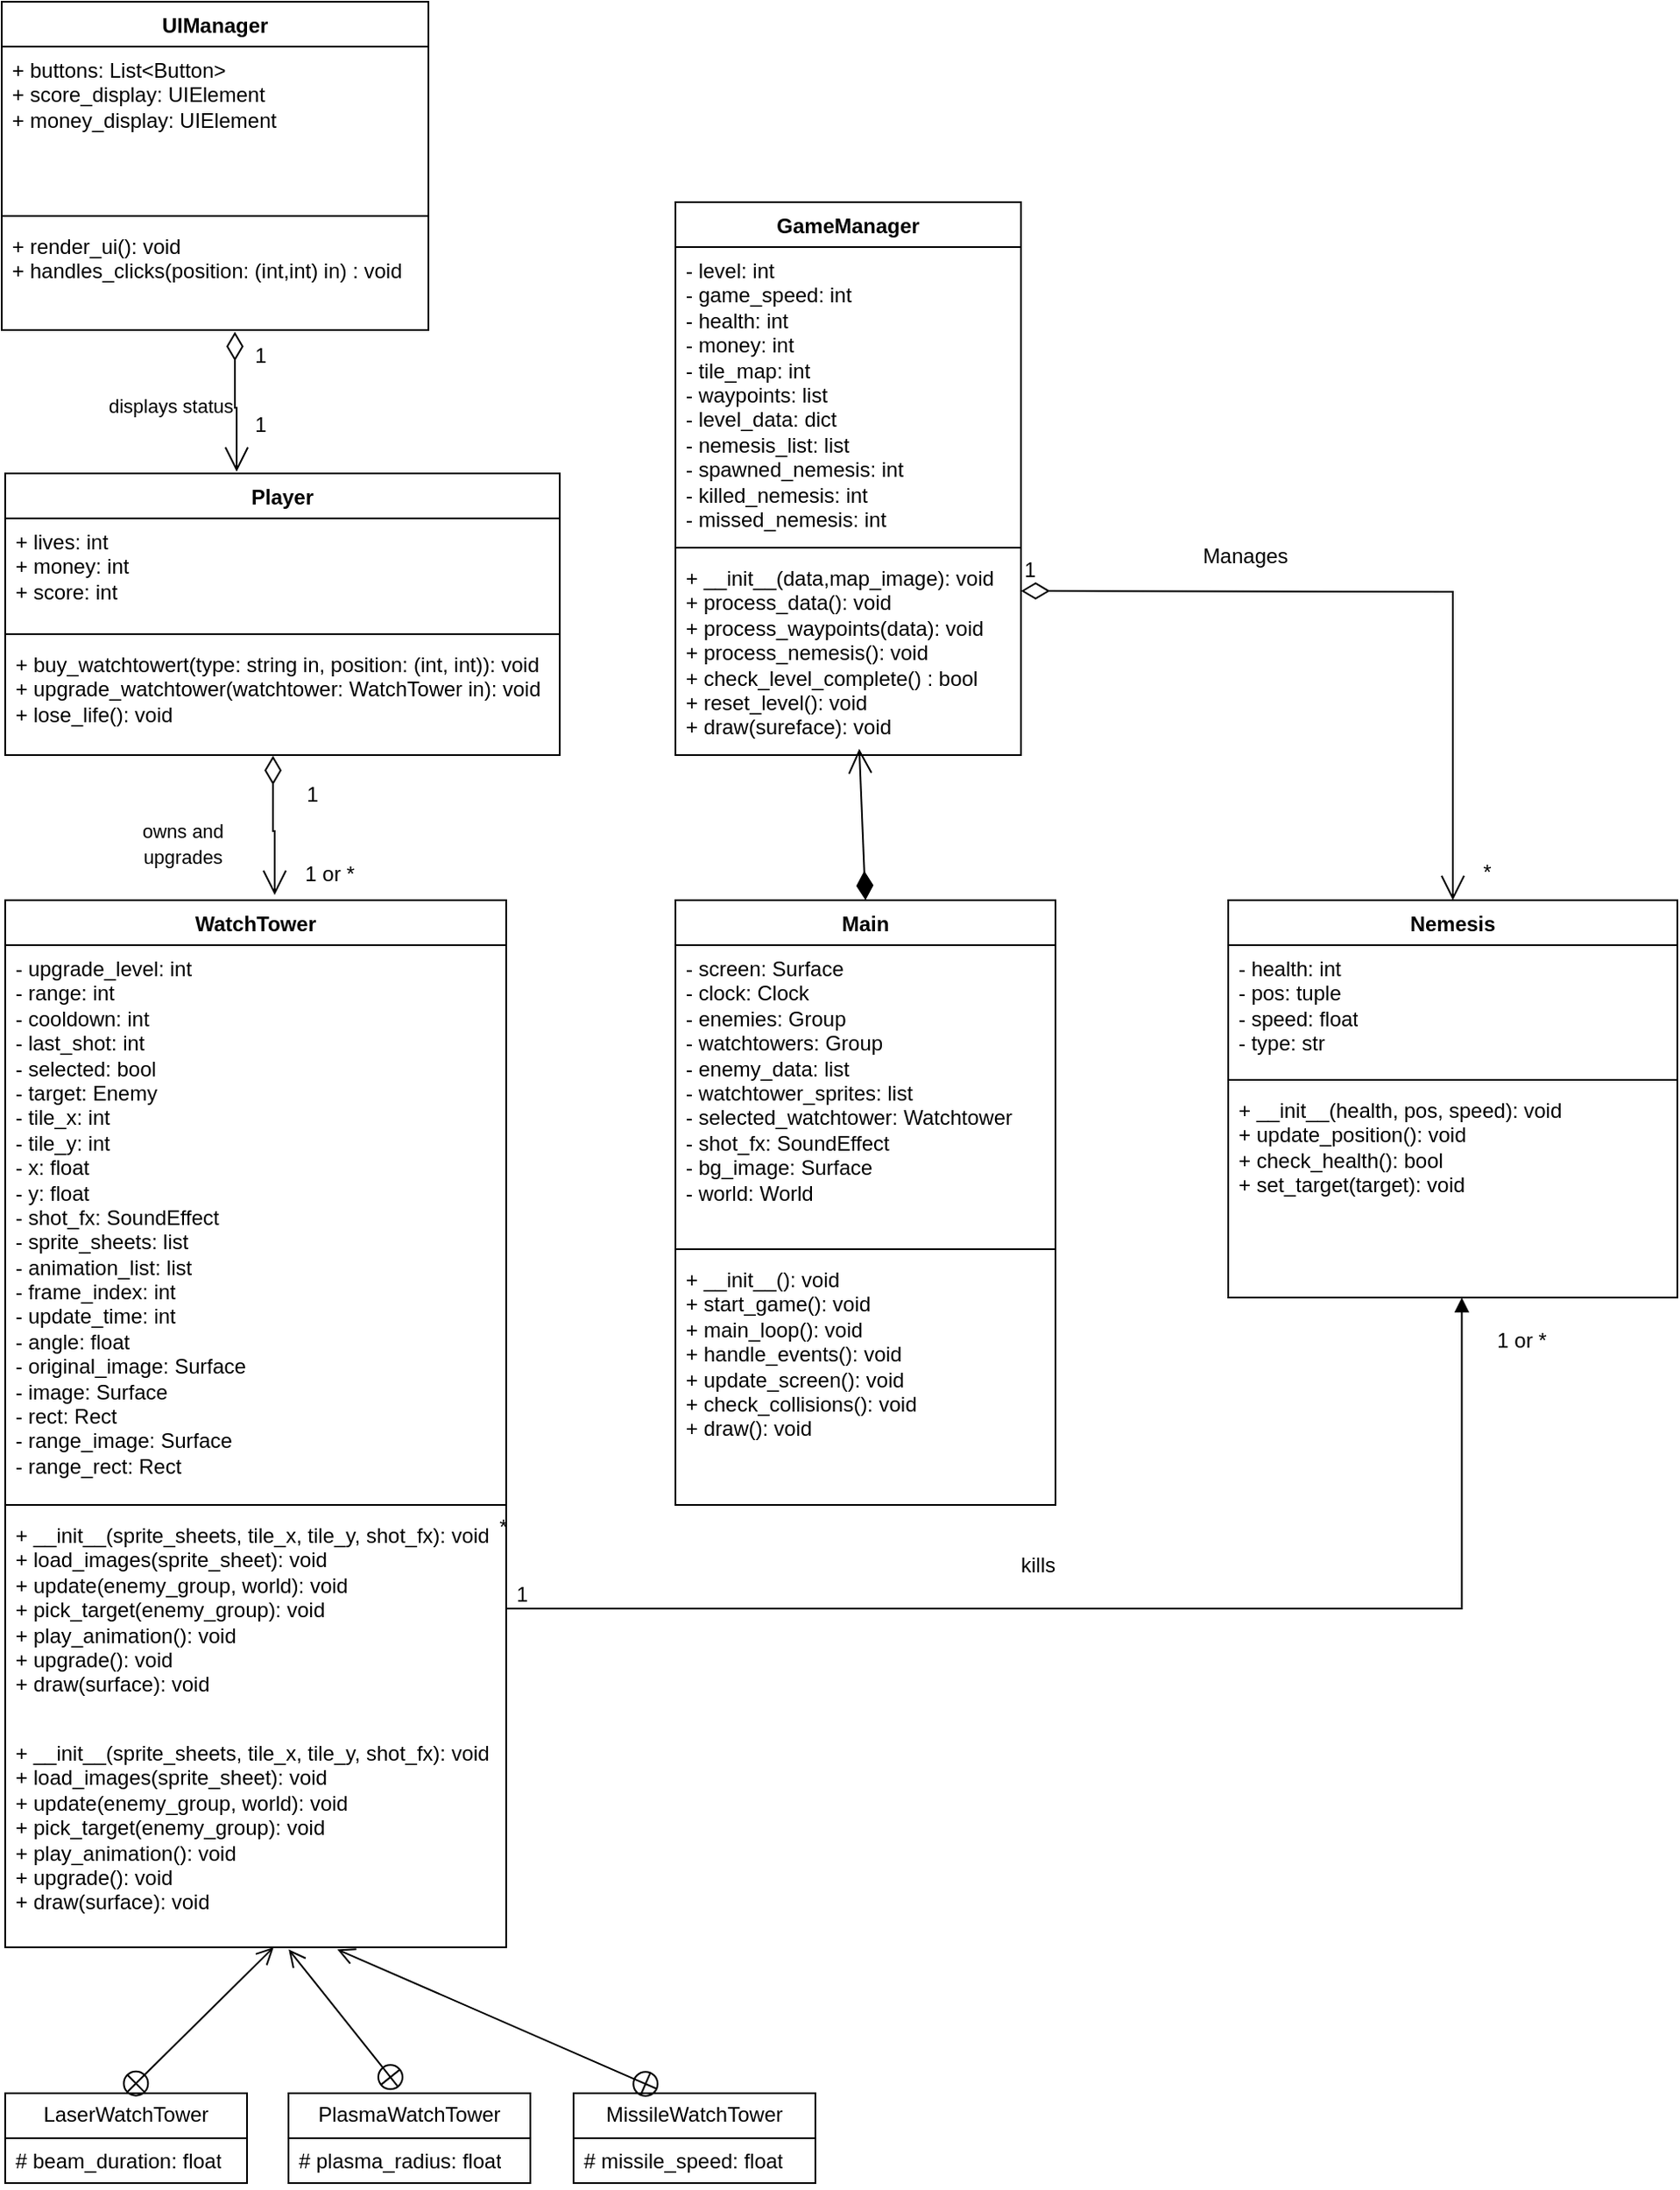 <mxfile version="26.0.16">
  <diagram id="C5RBs43oDa-KdzZeNtuy" name="Page-1">
    <mxGraphModel dx="1290" dy="621" grid="1" gridSize="10" guides="1" tooltips="1" connect="1" arrows="1" fold="1" page="1" pageScale="1" pageWidth="1169" pageHeight="827" math="0" shadow="0">
      <root>
        <mxCell id="WIyWlLk6GJQsqaUBKTNV-0" />
        <mxCell id="WIyWlLk6GJQsqaUBKTNV-1" parent="WIyWlLk6GJQsqaUBKTNV-0" />
        <mxCell id="PLTvNuJexc5WCyE3r0lj-0" value="Nemesis" style="swimlane;fontStyle=1;align=center;verticalAlign=top;childLayout=stackLayout;horizontal=1;startSize=26;horizontalStack=0;resizeParent=1;resizeParentMax=0;resizeLast=0;collapsible=1;marginBottom=0;whiteSpace=wrap;html=1;" parent="WIyWlLk6GJQsqaUBKTNV-1" vertex="1">
          <mxGeometry x="750" y="690" width="260" height="230" as="geometry" />
        </mxCell>
        <mxCell id="PLTvNuJexc5WCyE3r0lj-1" value="&lt;div&gt;- health: int&lt;/div&gt;&lt;div&gt;- pos: tuple&lt;/div&gt;&lt;div&gt;- speed: float&lt;/div&gt;&lt;div&gt;- type: str&lt;/div&gt;" style="text;strokeColor=none;fillColor=none;align=left;verticalAlign=top;spacingLeft=4;spacingRight=4;overflow=hidden;rotatable=0;points=[[0,0.5],[1,0.5]];portConstraint=eastwest;whiteSpace=wrap;html=1;" parent="PLTvNuJexc5WCyE3r0lj-0" vertex="1">
          <mxGeometry y="26" width="260" height="74" as="geometry" />
        </mxCell>
        <mxCell id="PLTvNuJexc5WCyE3r0lj-2" value="" style="line;strokeWidth=1;fillColor=none;align=left;verticalAlign=middle;spacingTop=-1;spacingLeft=3;spacingRight=3;rotatable=0;labelPosition=right;points=[];portConstraint=eastwest;strokeColor=inherit;" parent="PLTvNuJexc5WCyE3r0lj-0" vertex="1">
          <mxGeometry y="100" width="260" height="8" as="geometry" />
        </mxCell>
        <mxCell id="PLTvNuJexc5WCyE3r0lj-3" value="&lt;div&gt;+ __init__(health, pos, speed): void&amp;nbsp;&lt;/div&gt;&lt;div&gt;+ update_position(): void&lt;/div&gt;+ check_health(): bool&lt;div&gt;+ set_target(target): void&lt;/div&gt;&lt;div&gt;&lt;br&gt;&lt;/div&gt;" style="text;strokeColor=none;fillColor=none;align=left;verticalAlign=top;spacingLeft=4;spacingRight=4;overflow=hidden;rotatable=0;points=[[0,0.5],[1,0.5]];portConstraint=eastwest;whiteSpace=wrap;html=1;" parent="PLTvNuJexc5WCyE3r0lj-0" vertex="1">
          <mxGeometry y="108" width="260" height="122" as="geometry" />
        </mxCell>
        <mxCell id="PLTvNuJexc5WCyE3r0lj-4" value="GameManager" style="swimlane;fontStyle=1;align=center;verticalAlign=top;childLayout=stackLayout;horizontal=1;startSize=26;horizontalStack=0;resizeParent=1;resizeParentMax=0;resizeLast=0;collapsible=1;marginBottom=0;whiteSpace=wrap;html=1;" parent="WIyWlLk6GJQsqaUBKTNV-1" vertex="1">
          <mxGeometry x="430" y="286" width="200" height="320" as="geometry" />
        </mxCell>
        <mxCell id="PLTvNuJexc5WCyE3r0lj-5" value="- level: int&lt;div&gt;- game_speed: int&lt;/div&gt;&lt;div&gt;- health: int&lt;/div&gt;&lt;div&gt;- money: int&lt;/div&gt;&lt;div&gt;- tile_map: int&lt;/div&gt;&lt;div&gt;- waypoints: list&lt;/div&gt;&lt;div&gt;- level_data: dict&lt;/div&gt;&lt;div&gt;- nemesis_list: list&lt;/div&gt;&lt;div&gt;- spawned_nemesis: int&lt;/div&gt;&lt;div&gt;- killed_nemesis: int&lt;/div&gt;&lt;div&gt;- missed_nemesis: int&lt;/div&gt;" style="text;strokeColor=none;fillColor=none;align=left;verticalAlign=top;spacingLeft=4;spacingRight=4;overflow=hidden;rotatable=0;points=[[0,0.5],[1,0.5]];portConstraint=eastwest;whiteSpace=wrap;html=1;" parent="PLTvNuJexc5WCyE3r0lj-4" vertex="1">
          <mxGeometry y="26" width="200" height="170" as="geometry" />
        </mxCell>
        <mxCell id="PLTvNuJexc5WCyE3r0lj-6" value="" style="line;strokeWidth=1;fillColor=none;align=left;verticalAlign=middle;spacingTop=-1;spacingLeft=3;spacingRight=3;rotatable=0;labelPosition=right;points=[];portConstraint=eastwest;strokeColor=inherit;" parent="PLTvNuJexc5WCyE3r0lj-4" vertex="1">
          <mxGeometry y="196" width="200" height="8" as="geometry" />
        </mxCell>
        <mxCell id="PLTvNuJexc5WCyE3r0lj-7" value="+ __init__(data,map_image): void&lt;div&gt;+ process_data(): void&lt;div&gt;+ process_waypoints(data): void&lt;/div&gt;&lt;div&gt;+ process_nemesis(): void&lt;br&gt;&lt;div&gt;+ check_level_complete() : bool&lt;/div&gt;&lt;/div&gt;&lt;/div&gt;&lt;div&gt;+ reset_level(): void&lt;/div&gt;&lt;div&gt;+ draw(sureface): void&lt;/div&gt;" style="text;strokeColor=none;fillColor=none;align=left;verticalAlign=top;spacingLeft=4;spacingRight=4;overflow=hidden;rotatable=0;points=[[0,0.5],[1,0.5]];portConstraint=eastwest;whiteSpace=wrap;html=1;" parent="PLTvNuJexc5WCyE3r0lj-4" vertex="1">
          <mxGeometry y="204" width="200" height="116" as="geometry" />
        </mxCell>
        <mxCell id="PLTvNuJexc5WCyE3r0lj-16" value="WatchTower" style="swimlane;fontStyle=1;align=center;verticalAlign=top;childLayout=stackLayout;horizontal=1;startSize=26;horizontalStack=0;resizeParent=1;resizeParentMax=0;resizeLast=0;collapsible=1;marginBottom=0;whiteSpace=wrap;html=1;" parent="WIyWlLk6GJQsqaUBKTNV-1" vertex="1">
          <mxGeometry x="42" y="690" width="290" height="606" as="geometry" />
        </mxCell>
        <mxCell id="PLTvNuJexc5WCyE3r0lj-17" value="&lt;div&gt;- upgrade_level: int&lt;/div&gt;&lt;div&gt;&lt;span class=&quot;hljs-string&quot;&gt;&lt;/span&gt;&lt;span class=&quot;hljs-bullet&quot;&gt;-&lt;/span&gt; &lt;span class=&quot;hljs-attr&quot;&gt;range:&lt;/span&gt; &lt;span class=&quot;hljs-string&quot;&gt;int&lt;/span&gt;                    &lt;span class=&quot;hljs-string&quot;&gt;&lt;/span&gt;&lt;br/&gt;&lt;span class=&quot;hljs-string&quot;&gt;&lt;/span&gt;&lt;span class=&quot;hljs-bullet&quot;&gt;-&lt;/span&gt; &lt;span class=&quot;hljs-attr&quot;&gt;cooldown:&lt;/span&gt; &lt;span class=&quot;hljs-string&quot;&gt;int&lt;/span&gt;                 &lt;span class=&quot;hljs-string&quot;&gt;&lt;/span&gt;&lt;br/&gt;&lt;span class=&quot;hljs-string&quot;&gt;&lt;/span&gt;&lt;span class=&quot;hljs-bullet&quot;&gt;-&lt;/span&gt; &lt;span class=&quot;hljs-attr&quot;&gt;last_shot:&lt;/span&gt; &lt;span class=&quot;hljs-string&quot;&gt;int&lt;/span&gt;                &lt;span class=&quot;hljs-string&quot;&gt;&lt;/span&gt;&lt;br/&gt;&lt;span class=&quot;hljs-string&quot;&gt;&lt;/span&gt;&lt;span class=&quot;hljs-bullet&quot;&gt;-&lt;/span&gt; &lt;span class=&quot;hljs-attr&quot;&gt;selected:&lt;/span&gt; &lt;span class=&quot;hljs-string&quot;&gt;bool&lt;/span&gt;                &lt;span class=&quot;hljs-string&quot;&gt;&lt;/span&gt;&lt;br/&gt;&lt;span class=&quot;hljs-string&quot;&gt;&lt;/span&gt;&lt;span class=&quot;hljs-bullet&quot;&gt;-&lt;/span&gt; &lt;span class=&quot;hljs-attr&quot;&gt;target:&lt;/span&gt; &lt;span class=&quot;hljs-string&quot;&gt;Enemy&lt;/span&gt;                 &lt;span class=&quot;hljs-string&quot;&gt;&lt;/span&gt;&lt;br/&gt;&lt;span class=&quot;hljs-string&quot;&gt;&lt;/span&gt;&lt;span class=&quot;hljs-bullet&quot;&gt;-&lt;/span&gt; &lt;span class=&quot;hljs-attr&quot;&gt;tile_x:&lt;/span&gt; &lt;span class=&quot;hljs-string&quot;&gt;int&lt;/span&gt;                   &lt;span class=&quot;hljs-string&quot;&gt;&lt;/span&gt;&lt;br/&gt;&lt;span class=&quot;hljs-string&quot;&gt;&lt;/span&gt;&lt;span class=&quot;hljs-bullet&quot;&gt;-&lt;/span&gt; &lt;span class=&quot;hljs-attr&quot;&gt;tile_y:&lt;/span&gt; &lt;span class=&quot;hljs-string&quot;&gt;int&lt;/span&gt;                   &lt;span class=&quot;hljs-string&quot;&gt;&lt;/span&gt;&lt;br/&gt;&lt;span class=&quot;hljs-string&quot;&gt;&lt;/span&gt;&lt;span class=&quot;hljs-bullet&quot;&gt;-&lt;/span&gt; &lt;span class=&quot;hljs-attr&quot;&gt;x:&lt;/span&gt; &lt;span class=&quot;hljs-string&quot;&gt;float&lt;/span&gt;                      &lt;span class=&quot;hljs-string&quot;&gt;&lt;/span&gt;&lt;br/&gt;&lt;span class=&quot;hljs-string&quot;&gt;&lt;/span&gt;&lt;span class=&quot;hljs-bullet&quot;&gt;-&lt;/span&gt; &lt;span class=&quot;hljs-attr&quot;&gt;y:&lt;/span&gt; &lt;span class=&quot;hljs-string&quot;&gt;float&lt;/span&gt;                      &lt;span class=&quot;hljs-string&quot;&gt;&lt;/span&gt;&lt;br/&gt;&lt;span class=&quot;hljs-string&quot;&gt;&lt;/span&gt;&lt;span class=&quot;hljs-bullet&quot;&gt;-&lt;/span&gt; &lt;span class=&quot;hljs-attr&quot;&gt;shot_fx:&lt;/span&gt; &lt;span class=&quot;hljs-string&quot;&gt;SoundEffect&lt;/span&gt;          &lt;span class=&quot;hljs-string&quot;&gt;&lt;/span&gt;&lt;br/&gt;&lt;span class=&quot;hljs-string&quot;&gt;&lt;/span&gt;&lt;span class=&quot;hljs-bullet&quot;&gt;-&lt;/span&gt; &lt;span class=&quot;hljs-attr&quot;&gt;sprite_sheets:&lt;/span&gt; &lt;span class=&quot;hljs-string&quot;&gt;list&lt;/span&gt;           &lt;span class=&quot;hljs-string&quot;&gt;&lt;/span&gt;&lt;br/&gt;&lt;span class=&quot;hljs-string&quot;&gt;&lt;/span&gt;&lt;span class=&quot;hljs-bullet&quot;&gt;-&lt;/span&gt; &lt;span class=&quot;hljs-attr&quot;&gt;animation_list:&lt;/span&gt; &lt;span class=&quot;hljs-string&quot;&gt;list&lt;/span&gt;          &lt;span class=&quot;hljs-string&quot;&gt;&lt;/span&gt;&lt;br/&gt;&lt;span class=&quot;hljs-string&quot;&gt;&lt;/span&gt;&lt;span class=&quot;hljs-bullet&quot;&gt;-&lt;/span&gt; &lt;span class=&quot;hljs-attr&quot;&gt;frame_index:&lt;/span&gt; &lt;span class=&quot;hljs-string&quot;&gt;int&lt;/span&gt;              &lt;span class=&quot;hljs-string&quot;&gt;&lt;/span&gt;&lt;br/&gt;&lt;span class=&quot;hljs-string&quot;&gt;&lt;/span&gt;&lt;span class=&quot;hljs-bullet&quot;&gt;-&lt;/span&gt; &lt;span class=&quot;hljs-attr&quot;&gt;update_time:&lt;/span&gt; &lt;span class=&quot;hljs-string&quot;&gt;int&lt;/span&gt;              &lt;span class=&quot;hljs-string&quot;&gt;&lt;/span&gt;&lt;br/&gt;&lt;span class=&quot;hljs-string&quot;&gt;&lt;/span&gt;&lt;span class=&quot;hljs-bullet&quot;&gt;-&lt;/span&gt; &lt;span class=&quot;hljs-attr&quot;&gt;angle:&lt;/span&gt; &lt;span class=&quot;hljs-string&quot;&gt;float&lt;/span&gt;                  &lt;span class=&quot;hljs-string&quot;&gt;&lt;/span&gt;&lt;br/&gt;&lt;span class=&quot;hljs-string&quot;&gt;&lt;/span&gt;&lt;span class=&quot;hljs-bullet&quot;&gt;-&lt;/span&gt; &lt;span class=&quot;hljs-attr&quot;&gt;original_image:&lt;/span&gt; &lt;span class=&quot;hljs-string&quot;&gt;Surface&lt;/span&gt;       &lt;span class=&quot;hljs-string&quot;&gt;&lt;/span&gt;&lt;br/&gt;&lt;span class=&quot;hljs-string&quot;&gt;&lt;/span&gt;&lt;span class=&quot;hljs-bullet&quot;&gt;-&lt;/span&gt; &lt;span class=&quot;hljs-attr&quot;&gt;image:&lt;/span&gt; &lt;span class=&quot;hljs-string&quot;&gt;Surface&lt;/span&gt;                &lt;span class=&quot;hljs-string&quot;&gt;&lt;/span&gt;&lt;br/&gt;&lt;span class=&quot;hljs-string&quot;&gt;&lt;/span&gt;&lt;span class=&quot;hljs-bullet&quot;&gt;-&lt;/span&gt; &lt;span class=&quot;hljs-attr&quot;&gt;rect:&lt;/span&gt; &lt;span class=&quot;hljs-string&quot;&gt;Rect&lt;/span&gt;                    &lt;span class=&quot;hljs-string&quot;&gt;&lt;/span&gt;&lt;br/&gt;&lt;span class=&quot;hljs-string&quot;&gt;&lt;/span&gt;&lt;span class=&quot;hljs-bullet&quot;&gt;-&lt;/span&gt; &lt;span class=&quot;hljs-attr&quot;&gt;range_image:&lt;/span&gt; &lt;span class=&quot;hljs-string&quot;&gt;Surface&lt;/span&gt;          &lt;span class=&quot;hljs-string&quot;&gt;&lt;/span&gt;&lt;br/&gt;&lt;span class=&quot;hljs-string&quot;&gt;&lt;/span&gt;&lt;span class=&quot;hljs-bullet&quot;&gt;-&lt;/span&gt; &lt;span class=&quot;hljs-attr&quot;&gt;range_rect:&lt;/span&gt; &lt;span class=&quot;hljs-string&quot;&gt;Rect&lt;/span&gt;&lt;/div&gt;" style="text;strokeColor=none;fillColor=none;align=left;verticalAlign=top;spacingLeft=4;spacingRight=4;overflow=hidden;rotatable=0;points=[[0,0.5],[1,0.5]];portConstraint=eastwest;whiteSpace=wrap;html=1;" parent="PLTvNuJexc5WCyE3r0lj-16" vertex="1">
          <mxGeometry y="26" width="290" height="320" as="geometry" />
        </mxCell>
        <mxCell id="PLTvNuJexc5WCyE3r0lj-18" value="" style="line;strokeWidth=1;fillColor=none;align=left;verticalAlign=middle;spacingTop=-1;spacingLeft=3;spacingRight=3;rotatable=0;labelPosition=right;points=[];portConstraint=eastwest;strokeColor=inherit;" parent="PLTvNuJexc5WCyE3r0lj-16" vertex="1">
          <mxGeometry y="346" width="290" height="8" as="geometry" />
        </mxCell>
        <mxCell id="PLTvNuJexc5WCyE3r0lj-19" value="&lt;span class=&quot;hljs-string&quot;&gt;+&lt;/span&gt; &lt;span class=&quot;hljs-string&quot;&gt;__init__(sprite_sheets,&lt;/span&gt; &lt;span class=&quot;hljs-string&quot;&gt;tile_x,&lt;/span&gt; &lt;span class=&quot;hljs-string&quot;&gt;tile_y,&lt;/span&gt; &lt;span class=&quot;hljs-string&quot;&gt;shot_fx): void&lt;/span&gt;&lt;br&gt;&lt;span class=&quot;hljs-string&quot;&gt;&lt;/span&gt;&lt;span class=&quot;hljs-string&quot;&gt;+&lt;/span&gt; &lt;span class=&quot;hljs-string&quot;&gt;load_images(sprite_sheet): void&lt;/span&gt;&lt;br&gt;&lt;span class=&quot;hljs-string&quot;&gt;+&lt;/span&gt; &lt;span class=&quot;hljs-string&quot;&gt;update(enemy_group,&lt;/span&gt; &lt;span class=&quot;hljs-string&quot;&gt;world): void&lt;/span&gt;&lt;br&gt;&lt;span class=&quot;hljs-string&quot;&gt;+&lt;/span&gt; &lt;span class=&quot;hljs-string&quot;&gt;pick_target(enemy_group): void&lt;/span&gt;&lt;br&gt;&lt;span class=&quot;hljs-string&quot;&gt;+&lt;/span&gt; &lt;span class=&quot;hljs-string&quot;&gt;play_animation(): void&lt;/span&gt;&lt;br&gt;&lt;span class=&quot;hljs-string&quot;&gt;&lt;/span&gt;&lt;span class=&quot;hljs-string&quot;&gt;+&lt;/span&gt; &lt;span class=&quot;hljs-string&quot;&gt;upgrade(): void&lt;/span&gt;&lt;br&gt;&lt;span class=&quot;hljs-string&quot;&gt;+&lt;/span&gt; &lt;span class=&quot;hljs-string&quot;&gt;draw(surface): void&lt;/span&gt;" style="text;strokeColor=none;fillColor=none;align=left;verticalAlign=top;spacingLeft=4;spacingRight=4;overflow=hidden;rotatable=0;points=[[0,0.5],[1,0.5]];portConstraint=eastwest;whiteSpace=wrap;html=1;" parent="PLTvNuJexc5WCyE3r0lj-16" vertex="1">
          <mxGeometry y="354" width="290" height="126" as="geometry" />
        </mxCell>
        <mxCell id="jjLLJFhHsPq-P2FL9bjl-26" value="&lt;span class=&quot;hljs-string&quot;&gt;+&lt;/span&gt; &lt;span class=&quot;hljs-string&quot;&gt;__init__(sprite_sheets,&lt;/span&gt; &lt;span class=&quot;hljs-string&quot;&gt;tile_x,&lt;/span&gt; &lt;span class=&quot;hljs-string&quot;&gt;tile_y,&lt;/span&gt; &lt;span class=&quot;hljs-string&quot;&gt;shot_fx): void&lt;/span&gt;&lt;br&gt;&lt;span class=&quot;hljs-string&quot;&gt;&lt;/span&gt;&lt;span class=&quot;hljs-string&quot;&gt;+&lt;/span&gt; &lt;span class=&quot;hljs-string&quot;&gt;load_images(sprite_sheet): void&lt;/span&gt;&lt;br&gt;&lt;span class=&quot;hljs-string&quot;&gt;+&lt;/span&gt; &lt;span class=&quot;hljs-string&quot;&gt;update(enemy_group,&lt;/span&gt; &lt;span class=&quot;hljs-string&quot;&gt;world): void&lt;/span&gt;&lt;br&gt;&lt;span class=&quot;hljs-string&quot;&gt;+&lt;/span&gt; &lt;span class=&quot;hljs-string&quot;&gt;pick_target(enemy_group): void&lt;/span&gt;&lt;br&gt;&lt;span class=&quot;hljs-string&quot;&gt;+&lt;/span&gt; &lt;span class=&quot;hljs-string&quot;&gt;play_animation(): void&lt;/span&gt;&lt;br&gt;&lt;span class=&quot;hljs-string&quot;&gt;&lt;/span&gt;&lt;span class=&quot;hljs-string&quot;&gt;+&lt;/span&gt; &lt;span class=&quot;hljs-string&quot;&gt;upgrade(): void&lt;/span&gt;&lt;br&gt;&lt;span class=&quot;hljs-string&quot;&gt;+&lt;/span&gt; &lt;span class=&quot;hljs-string&quot;&gt;draw(surface): void&lt;/span&gt;" style="text;strokeColor=none;fillColor=none;align=left;verticalAlign=top;spacingLeft=4;spacingRight=4;overflow=hidden;rotatable=0;points=[[0,0.5],[1,0.5]];portConstraint=eastwest;whiteSpace=wrap;html=1;" vertex="1" parent="PLTvNuJexc5WCyE3r0lj-16">
          <mxGeometry y="480" width="290" height="126" as="geometry" />
        </mxCell>
        <mxCell id="PLTvNuJexc5WCyE3r0lj-21" value="LaserWatchTower" style="swimlane;fontStyle=0;childLayout=stackLayout;horizontal=1;startSize=26;fillColor=none;horizontalStack=0;resizeParent=1;resizeParentMax=0;resizeLast=0;collapsible=1;marginBottom=0;whiteSpace=wrap;html=1;" parent="WIyWlLk6GJQsqaUBKTNV-1" vertex="1">
          <mxGeometry x="42" y="1380.46" width="140" height="52" as="geometry" />
        </mxCell>
        <mxCell id="PLTvNuJexc5WCyE3r0lj-22" value="# beam_duration: float" style="text;strokeColor=none;fillColor=none;align=left;verticalAlign=top;spacingLeft=4;spacingRight=4;overflow=hidden;rotatable=0;points=[[0,0.5],[1,0.5]];portConstraint=eastwest;whiteSpace=wrap;html=1;" parent="PLTvNuJexc5WCyE3r0lj-21" vertex="1">
          <mxGeometry y="26" width="140" height="26" as="geometry" />
        </mxCell>
        <mxCell id="PLTvNuJexc5WCyE3r0lj-25" value="PlasmaWatchTower" style="swimlane;fontStyle=0;childLayout=stackLayout;horizontal=1;startSize=26;fillColor=none;horizontalStack=0;resizeParent=1;resizeParentMax=0;resizeLast=0;collapsible=1;marginBottom=0;whiteSpace=wrap;html=1;" parent="WIyWlLk6GJQsqaUBKTNV-1" vertex="1">
          <mxGeometry x="206" y="1380.46" width="140" height="52" as="geometry" />
        </mxCell>
        <mxCell id="PLTvNuJexc5WCyE3r0lj-26" value="# plasma_radius: float" style="text;strokeColor=none;fillColor=none;align=left;verticalAlign=top;spacingLeft=4;spacingRight=4;overflow=hidden;rotatable=0;points=[[0,0.5],[1,0.5]];portConstraint=eastwest;whiteSpace=wrap;html=1;" parent="PLTvNuJexc5WCyE3r0lj-25" vertex="1">
          <mxGeometry y="26" width="140" height="26" as="geometry" />
        </mxCell>
        <mxCell id="PLTvNuJexc5WCyE3r0lj-29" value="MissileWatchTower" style="swimlane;fontStyle=0;childLayout=stackLayout;horizontal=1;startSize=26;fillColor=none;horizontalStack=0;resizeParent=1;resizeParentMax=0;resizeLast=0;collapsible=1;marginBottom=0;whiteSpace=wrap;html=1;" parent="WIyWlLk6GJQsqaUBKTNV-1" vertex="1">
          <mxGeometry x="371" y="1380.46" width="140" height="52" as="geometry" />
        </mxCell>
        <mxCell id="PLTvNuJexc5WCyE3r0lj-30" value="# missile_speed: float" style="text;strokeColor=none;fillColor=none;align=left;verticalAlign=top;spacingLeft=4;spacingRight=4;overflow=hidden;rotatable=0;points=[[0,0.5],[1,0.5]];portConstraint=eastwest;whiteSpace=wrap;html=1;" parent="PLTvNuJexc5WCyE3r0lj-29" vertex="1">
          <mxGeometry y="26" width="140" height="26" as="geometry" />
        </mxCell>
        <mxCell id="PLTvNuJexc5WCyE3r0lj-63" value="*" style="text;html=1;align=center;verticalAlign=middle;resizable=0;points=[];autosize=1;strokeColor=none;fillColor=none;" parent="WIyWlLk6GJQsqaUBKTNV-1" vertex="1">
          <mxGeometry x="315" y="1038" width="30" height="30" as="geometry" />
        </mxCell>
        <mxCell id="PLTvNuJexc5WCyE3r0lj-77" value="" style="endArrow=open;startArrow=circlePlus;endFill=0;startFill=0;endSize=8;html=1;rounded=0;entryX=0.429;entryY=1.044;entryDx=0;entryDy=0;entryPerimeter=0;exitX=0.5;exitY=0;exitDx=0;exitDy=0;" parent="WIyWlLk6GJQsqaUBKTNV-1" source="PLTvNuJexc5WCyE3r0lj-21" edge="1">
          <mxGeometry width="160" relative="1" as="geometry">
            <mxPoint x="101" y="1320.46" as="sourcePoint" />
            <mxPoint x="197.41" y="1296.004" as="targetPoint" />
          </mxGeometry>
        </mxCell>
        <mxCell id="PLTvNuJexc5WCyE3r0lj-78" value="" style="endArrow=open;startArrow=circlePlus;endFill=0;startFill=0;endSize=8;html=1;rounded=0;exitX=0.457;exitY=-0.058;exitDx=0;exitDy=0;exitPerimeter=0;entryX=0.459;entryY=1.054;entryDx=0;entryDy=0;entryPerimeter=0;" parent="WIyWlLk6GJQsqaUBKTNV-1" source="PLTvNuJexc5WCyE3r0lj-25" edge="1">
          <mxGeometry width="160" relative="1" as="geometry">
            <mxPoint x="171" y="1270.46" as="sourcePoint" />
            <mxPoint x="206.11" y="1297.264" as="targetPoint" />
          </mxGeometry>
        </mxCell>
        <mxCell id="PLTvNuJexc5WCyE3r0lj-79" value="" style="endArrow=open;startArrow=circlePlus;endFill=0;startFill=0;endSize=8;html=1;rounded=0;entryX=0.556;entryY=1.054;entryDx=0;entryDy=0;entryPerimeter=0;exitX=0.35;exitY=-0.042;exitDx=0;exitDy=0;exitPerimeter=0;" parent="WIyWlLk6GJQsqaUBKTNV-1" source="PLTvNuJexc5WCyE3r0lj-29" edge="1">
          <mxGeometry width="160" relative="1" as="geometry">
            <mxPoint x="444" y="1325.46" as="sourcePoint" />
            <mxPoint x="234.24" y="1297.264" as="targetPoint" />
          </mxGeometry>
        </mxCell>
        <mxCell id="jjLLJFhHsPq-P2FL9bjl-3" value="Main" style="swimlane;fontStyle=1;align=center;verticalAlign=top;childLayout=stackLayout;horizontal=1;startSize=26;horizontalStack=0;resizeParent=1;resizeParentMax=0;resizeLast=0;collapsible=1;marginBottom=0;whiteSpace=wrap;html=1;spacingLeft=4;spacingRight=4;fontFamily=Helvetica;fontSize=12;fontColor=default;fillColor=none;gradientColor=none;" vertex="1" parent="WIyWlLk6GJQsqaUBKTNV-1">
          <mxGeometry x="430" y="690" width="220" height="350" as="geometry" />
        </mxCell>
        <mxCell id="jjLLJFhHsPq-P2FL9bjl-4" value="&lt;span class=&quot;hljs-bullet&quot;&gt;-&lt;/span&gt;&amp;nbsp;&lt;span class=&quot;hljs-attr&quot;&gt;screen:&lt;/span&gt;&amp;nbsp;&lt;span class=&quot;hljs-string&quot;&gt;Surface&lt;/span&gt;&lt;span class=&quot;hljs-string&quot;&gt;&lt;/span&gt;&lt;br&gt;&lt;span class=&quot;hljs-string&quot;&gt;&lt;/span&gt;&lt;span class=&quot;hljs-bullet&quot;&gt;-&lt;/span&gt;&amp;nbsp;&lt;span class=&quot;hljs-attr&quot;&gt;clock:&lt;/span&gt;&amp;nbsp;&lt;span class=&quot;hljs-string&quot;&gt;Clock&lt;/span&gt;&lt;span class=&quot;hljs-string&quot;&gt;&lt;/span&gt;&lt;br&gt;&lt;span class=&quot;hljs-string&quot;&gt;&lt;/span&gt;&lt;span class=&quot;hljs-bullet&quot;&gt;-&lt;/span&gt;&amp;nbsp;&lt;span class=&quot;hljs-attr&quot;&gt;enemies:&lt;/span&gt;&amp;nbsp;&lt;span class=&quot;hljs-string&quot;&gt;Group&lt;/span&gt;&lt;span class=&quot;hljs-string&quot;&gt;&lt;/span&gt;&lt;br&gt;&lt;span class=&quot;hljs-string&quot;&gt;&lt;/span&gt;&lt;span class=&quot;hljs-bullet&quot;&gt;-&lt;/span&gt;&amp;nbsp;&lt;span class=&quot;hljs-attr&quot;&gt;watchtowers:&lt;/span&gt;&amp;nbsp;&lt;span class=&quot;hljs-string&quot;&gt;Group&lt;/span&gt;&lt;span class=&quot;hljs-string&quot;&gt;&lt;/span&gt;&lt;br&gt;&lt;span class=&quot;hljs-string&quot;&gt;&lt;/span&gt;&lt;span class=&quot;hljs-bullet&quot;&gt;-&lt;/span&gt;&amp;nbsp;&lt;span class=&quot;hljs-attr&quot;&gt;enemy_data:&lt;/span&gt;&amp;nbsp;&lt;span class=&quot;hljs-string&quot;&gt;list&lt;/span&gt;&lt;span class=&quot;hljs-string&quot;&gt;&lt;/span&gt;&lt;br&gt;&lt;span class=&quot;hljs-string&quot;&gt;&lt;/span&gt;&lt;span class=&quot;hljs-bullet&quot;&gt;-&lt;/span&gt;&amp;nbsp;&lt;span class=&quot;hljs-attr&quot;&gt;watchtower_sprites:&lt;/span&gt;&amp;nbsp;&lt;span class=&quot;hljs-string&quot;&gt;list&lt;/span&gt;&lt;span class=&quot;hljs-string&quot;&gt;&lt;/span&gt;&lt;br&gt;&lt;span class=&quot;hljs-string&quot;&gt;&lt;/span&gt;&lt;span class=&quot;hljs-bullet&quot;&gt;-&lt;/span&gt;&amp;nbsp;&lt;span class=&quot;hljs-attr&quot;&gt;selected_watchtower:&lt;/span&gt;&amp;nbsp;&lt;span class=&quot;hljs-string&quot;&gt;Watchtower&lt;/span&gt;&lt;span class=&quot;hljs-string&quot;&gt;&lt;/span&gt;&lt;br&gt;&lt;span class=&quot;hljs-string&quot;&gt;&lt;/span&gt;&lt;span class=&quot;hljs-bullet&quot;&gt;-&lt;/span&gt;&amp;nbsp;&lt;span class=&quot;hljs-attr&quot;&gt;shot_fx:&lt;/span&gt;&amp;nbsp;&lt;span class=&quot;hljs-string&quot;&gt;SoundEffect&lt;/span&gt;&amp;nbsp;&lt;br&gt;&lt;span class=&quot;hljs-string&quot;&gt;&lt;/span&gt;&lt;span class=&quot;hljs-bullet&quot;&gt;-&lt;/span&gt;&amp;nbsp;&lt;span class=&quot;hljs-attr&quot;&gt;bg_image:&lt;/span&gt;&amp;nbsp;&lt;span class=&quot;hljs-string&quot;&gt;Surface&lt;/span&gt;&amp;nbsp;&lt;br&gt;&lt;span class=&quot;hljs-string&quot;&gt;&lt;/span&gt;&lt;span class=&quot;hljs-bullet&quot;&gt;-&lt;/span&gt;&amp;nbsp;&lt;span class=&quot;hljs-attr&quot;&gt;world:&lt;/span&gt;&amp;nbsp;&lt;span class=&quot;hljs-string&quot;&gt;World&lt;/span&gt;" style="text;strokeColor=none;fillColor=none;align=left;verticalAlign=top;spacingLeft=4;spacingRight=4;overflow=hidden;rotatable=0;points=[[0,0.5],[1,0.5]];portConstraint=eastwest;whiteSpace=wrap;html=1;fontFamily=Helvetica;fontSize=12;fontColor=default;" vertex="1" parent="jjLLJFhHsPq-P2FL9bjl-3">
          <mxGeometry y="26" width="220" height="172" as="geometry" />
        </mxCell>
        <mxCell id="jjLLJFhHsPq-P2FL9bjl-5" value="" style="line;strokeWidth=1;fillColor=none;align=left;verticalAlign=middle;spacingTop=-1;spacingLeft=3;spacingRight=3;rotatable=0;labelPosition=right;points=[];portConstraint=eastwest;strokeColor=inherit;fontFamily=Helvetica;fontSize=12;fontColor=default;" vertex="1" parent="jjLLJFhHsPq-P2FL9bjl-3">
          <mxGeometry y="198" width="220" height="8" as="geometry" />
        </mxCell>
        <mxCell id="jjLLJFhHsPq-P2FL9bjl-6" value="&lt;span class=&quot;hljs-string&quot;&gt;+&lt;/span&gt;&amp;nbsp;&lt;span class=&quot;hljs-string&quot;&gt;__init__(): void&lt;/span&gt;&lt;span class=&quot;hljs-string&quot;&gt;&lt;/span&gt;&lt;br&gt;&lt;span class=&quot;hljs-string&quot;&gt;&lt;/span&gt;&lt;span class=&quot;hljs-string&quot;&gt;+&lt;/span&gt;&amp;nbsp;&lt;span class=&quot;hljs-string&quot;&gt;start_game(): void&lt;/span&gt;&lt;br&gt;&lt;span class=&quot;hljs-string&quot;&gt;&lt;/span&gt;&lt;span class=&quot;hljs-string&quot;&gt;+&lt;/span&gt;&amp;nbsp;&lt;span class=&quot;hljs-string&quot;&gt;main_loop(): void&lt;/span&gt;&lt;br&gt;&lt;span class=&quot;hljs-string&quot;&gt;+&lt;/span&gt;&amp;nbsp;&lt;span class=&quot;hljs-string&quot;&gt;handle_events(): void&lt;/span&gt;&lt;br&gt;&lt;span class=&quot;hljs-string&quot;&gt;+&lt;/span&gt;&amp;nbsp;&lt;span class=&quot;hljs-string&quot;&gt;update_screen(): void&lt;/span&gt;&lt;br&gt;&lt;span class=&quot;hljs-string&quot;&gt;+&lt;/span&gt;&amp;nbsp;&lt;span class=&quot;hljs-string&quot;&gt;check_collisions(): void&amp;nbsp;&lt;/span&gt;&lt;br&gt;&lt;span class=&quot;hljs-string&quot;&gt;+&lt;/span&gt;&amp;nbsp;&lt;span class=&quot;hljs-string&quot;&gt;draw(): void&lt;/span&gt;" style="text;strokeColor=none;fillColor=none;align=left;verticalAlign=top;spacingLeft=4;spacingRight=4;overflow=hidden;rotatable=0;points=[[0,0.5],[1,0.5]];portConstraint=eastwest;whiteSpace=wrap;html=1;fontFamily=Helvetica;fontSize=12;fontColor=default;" vertex="1" parent="jjLLJFhHsPq-P2FL9bjl-3">
          <mxGeometry y="206" width="220" height="144" as="geometry" />
        </mxCell>
        <mxCell id="jjLLJFhHsPq-P2FL9bjl-9" value="" style="endArrow=block;endFill=1;html=1;edgeStyle=orthogonalEdgeStyle;align=left;verticalAlign=top;rounded=0;fontFamily=Helvetica;fontSize=12;fontColor=default;entryX=0.52;entryY=1;entryDx=0;entryDy=0;entryPerimeter=0;" edge="1" parent="WIyWlLk6GJQsqaUBKTNV-1" target="PLTvNuJexc5WCyE3r0lj-3">
          <mxGeometry x="-1" relative="1" as="geometry">
            <mxPoint x="332" y="1100" as="sourcePoint" />
            <mxPoint x="492" y="1100" as="targetPoint" />
            <Array as="points">
              <mxPoint x="885" y="1100" />
            </Array>
          </mxGeometry>
        </mxCell>
        <mxCell id="jjLLJFhHsPq-P2FL9bjl-10" value="1" style="edgeLabel;resizable=0;html=1;align=left;verticalAlign=bottom;spacingLeft=4;spacingRight=4;fontFamily=Helvetica;fontSize=12;fontColor=default;fillColor=none;gradientColor=none;" connectable="0" vertex="1" parent="jjLLJFhHsPq-P2FL9bjl-9">
          <mxGeometry x="-1" relative="1" as="geometry" />
        </mxCell>
        <mxCell id="jjLLJFhHsPq-P2FL9bjl-14" value="" style="endArrow=open;html=1;endSize=12;startArrow=diamondThin;startSize=14;startFill=1;align=left;verticalAlign=bottom;rounded=0;fontFamily=Helvetica;fontSize=12;fontColor=default;entryX=0.532;entryY=0.969;entryDx=0;entryDy=0;entryPerimeter=0;exitX=0.5;exitY=0;exitDx=0;exitDy=0;" edge="1" parent="WIyWlLk6GJQsqaUBKTNV-1" source="jjLLJFhHsPq-P2FL9bjl-3" target="PLTvNuJexc5WCyE3r0lj-7">
          <mxGeometry x="-1" y="3" relative="1" as="geometry">
            <mxPoint x="500" y="670" as="sourcePoint" />
            <mxPoint x="660" y="670" as="targetPoint" />
          </mxGeometry>
        </mxCell>
        <mxCell id="jjLLJFhHsPq-P2FL9bjl-15" value="1" style="endArrow=open;html=1;endSize=12;startArrow=diamondThin;startSize=14;startFill=0;edgeStyle=orthogonalEdgeStyle;align=left;verticalAlign=bottom;rounded=0;fontFamily=Helvetica;fontSize=12;fontColor=default;entryX=0.5;entryY=0;entryDx=0;entryDy=0;" edge="1" parent="WIyWlLk6GJQsqaUBKTNV-1" target="PLTvNuJexc5WCyE3r0lj-0">
          <mxGeometry x="-1" y="3" relative="1" as="geometry">
            <mxPoint x="630" y="511" as="sourcePoint" />
            <mxPoint x="745" y="510" as="targetPoint" />
          </mxGeometry>
        </mxCell>
        <mxCell id="jjLLJFhHsPq-P2FL9bjl-16" value="Player" style="swimlane;fontStyle=1;align=center;verticalAlign=top;childLayout=stackLayout;horizontal=1;startSize=26;horizontalStack=0;resizeParent=1;resizeParentMax=0;resizeLast=0;collapsible=1;marginBottom=0;whiteSpace=wrap;html=1;" vertex="1" parent="WIyWlLk6GJQsqaUBKTNV-1">
          <mxGeometry x="42" y="443" width="321" height="163" as="geometry" />
        </mxCell>
        <mxCell id="jjLLJFhHsPq-P2FL9bjl-17" value="+ lives: int&lt;div&gt;+ money: int&lt;/div&gt;&lt;div&gt;+ score: int&lt;/div&gt;" style="text;strokeColor=none;fillColor=none;align=left;verticalAlign=top;spacingLeft=4;spacingRight=4;overflow=hidden;rotatable=0;points=[[0,0.5],[1,0.5]];portConstraint=eastwest;whiteSpace=wrap;html=1;" vertex="1" parent="jjLLJFhHsPq-P2FL9bjl-16">
          <mxGeometry y="26" width="321" height="63" as="geometry" />
        </mxCell>
        <mxCell id="jjLLJFhHsPq-P2FL9bjl-18" value="" style="line;strokeWidth=1;fillColor=none;align=left;verticalAlign=middle;spacingTop=-1;spacingLeft=3;spacingRight=3;rotatable=0;labelPosition=right;points=[];portConstraint=eastwest;strokeColor=inherit;" vertex="1" parent="jjLLJFhHsPq-P2FL9bjl-16">
          <mxGeometry y="89" width="321" height="8" as="geometry" />
        </mxCell>
        <mxCell id="jjLLJFhHsPq-P2FL9bjl-19" value="+ buy_watchtowert(type: string in, position: (int, int)): void&lt;div&gt;+ upgrade_watchtower(watchtower: WatchTower in): void&lt;/div&gt;&lt;div&gt;+ lose_life(): void&lt;/div&gt;&lt;div&gt;&lt;br&gt;&lt;/div&gt;" style="text;strokeColor=none;fillColor=none;align=left;verticalAlign=top;spacingLeft=4;spacingRight=4;overflow=hidden;rotatable=0;points=[[0,0.5],[1,0.5]];portConstraint=eastwest;whiteSpace=wrap;html=1;" vertex="1" parent="jjLLJFhHsPq-P2FL9bjl-16">
          <mxGeometry y="97" width="321" height="66" as="geometry" />
        </mxCell>
        <mxCell id="jjLLJFhHsPq-P2FL9bjl-20" value="" style="endArrow=open;html=1;endSize=12;startArrow=diamondThin;startSize=14;startFill=0;edgeStyle=orthogonalEdgeStyle;align=left;verticalAlign=bottom;rounded=0;fontFamily=Helvetica;fontSize=12;fontColor=default;exitX=0.483;exitY=1.006;exitDx=0;exitDy=0;exitPerimeter=0;" edge="1" parent="WIyWlLk6GJQsqaUBKTNV-1" source="jjLLJFhHsPq-P2FL9bjl-19">
          <mxGeometry x="-1" y="3" relative="1" as="geometry">
            <mxPoint x="203" y="670" as="sourcePoint" />
            <mxPoint x="198" y="687" as="targetPoint" />
            <Array as="points">
              <mxPoint x="197" y="650" />
              <mxPoint x="198" y="650" />
            </Array>
          </mxGeometry>
        </mxCell>
        <mxCell id="jjLLJFhHsPq-P2FL9bjl-23" value="&lt;span style=&quot;font-size: 11px; text-wrap-mode: nowrap; background-color: rgb(255, 255, 255);&quot;&gt;owns and upgrades&lt;/span&gt;" style="text;strokeColor=none;align=center;fillColor=none;html=1;verticalAlign=middle;whiteSpace=wrap;rounded=0;fontFamily=Helvetica;fontSize=12;fontColor=default;" vertex="1" parent="WIyWlLk6GJQsqaUBKTNV-1">
          <mxGeometry x="115" y="642" width="60" height="30" as="geometry" />
        </mxCell>
        <mxCell id="jjLLJFhHsPq-P2FL9bjl-24" value="Manages" style="text;strokeColor=none;align=center;fillColor=none;html=1;verticalAlign=middle;whiteSpace=wrap;rounded=0;fontFamily=Helvetica;fontSize=12;fontColor=default;" vertex="1" parent="WIyWlLk6GJQsqaUBKTNV-1">
          <mxGeometry x="730" y="476" width="60" height="30" as="geometry" />
        </mxCell>
        <mxCell id="jjLLJFhHsPq-P2FL9bjl-25" value="kills" style="text;strokeColor=none;align=center;fillColor=none;html=1;verticalAlign=middle;whiteSpace=wrap;rounded=0;fontFamily=Helvetica;fontSize=12;fontColor=default;" vertex="1" parent="WIyWlLk6GJQsqaUBKTNV-1">
          <mxGeometry x="610" y="1060" width="60" height="30" as="geometry" />
        </mxCell>
        <mxCell id="jjLLJFhHsPq-P2FL9bjl-27" value="1 or *" style="text;strokeColor=none;align=center;fillColor=none;html=1;verticalAlign=middle;whiteSpace=wrap;rounded=0;fontFamily=Helvetica;fontSize=12;fontColor=default;" vertex="1" parent="WIyWlLk6GJQsqaUBKTNV-1">
          <mxGeometry x="890" y="930" width="60" height="30" as="geometry" />
        </mxCell>
        <mxCell id="jjLLJFhHsPq-P2FL9bjl-28" value="1 or *" style="text;strokeColor=none;align=center;fillColor=none;html=1;verticalAlign=middle;whiteSpace=wrap;rounded=0;fontFamily=Helvetica;fontSize=12;fontColor=default;" vertex="1" parent="WIyWlLk6GJQsqaUBKTNV-1">
          <mxGeometry x="200" y="660" width="60" height="30" as="geometry" />
        </mxCell>
        <mxCell id="jjLLJFhHsPq-P2FL9bjl-29" value="1" style="text;strokeColor=none;align=center;fillColor=none;html=1;verticalAlign=middle;whiteSpace=wrap;rounded=0;fontFamily=Helvetica;fontSize=12;fontColor=default;" vertex="1" parent="WIyWlLk6GJQsqaUBKTNV-1">
          <mxGeometry x="190" y="614" width="60" height="30" as="geometry" />
        </mxCell>
        <mxCell id="jjLLJFhHsPq-P2FL9bjl-30" value="UIManager" style="swimlane;fontStyle=1;align=center;verticalAlign=top;childLayout=stackLayout;horizontal=1;startSize=26;horizontalStack=0;resizeParent=1;resizeParentMax=0;resizeLast=0;collapsible=1;marginBottom=0;whiteSpace=wrap;html=1;" vertex="1" parent="WIyWlLk6GJQsqaUBKTNV-1">
          <mxGeometry x="40" y="170" width="247" height="190" as="geometry" />
        </mxCell>
        <mxCell id="jjLLJFhHsPq-P2FL9bjl-31" value="+ buttons: List&amp;lt;Button&amp;gt;&lt;div&gt;+ score_display: UIElement&lt;/div&gt;&lt;div&gt;+ money_display: UIElement&lt;/div&gt;&lt;div&gt;&lt;br&gt;&lt;/div&gt;&lt;div&gt;&lt;br&gt;&lt;/div&gt;" style="text;strokeColor=none;fillColor=none;align=left;verticalAlign=top;spacingLeft=4;spacingRight=4;overflow=hidden;rotatable=0;points=[[0,0.5],[1,0.5]];portConstraint=eastwest;whiteSpace=wrap;html=1;" vertex="1" parent="jjLLJFhHsPq-P2FL9bjl-30">
          <mxGeometry y="26" width="247" height="94" as="geometry" />
        </mxCell>
        <mxCell id="jjLLJFhHsPq-P2FL9bjl-32" value="" style="line;strokeWidth=1;fillColor=none;align=left;verticalAlign=middle;spacingTop=-1;spacingLeft=3;spacingRight=3;rotatable=0;labelPosition=right;points=[];portConstraint=eastwest;strokeColor=inherit;" vertex="1" parent="jjLLJFhHsPq-P2FL9bjl-30">
          <mxGeometry y="120" width="247" height="8" as="geometry" />
        </mxCell>
        <mxCell id="jjLLJFhHsPq-P2FL9bjl-33" value="+ render_ui(): void&lt;div&gt;+ handles_clicks(position: (int,int) in) : void&lt;/div&gt;" style="text;strokeColor=none;fillColor=none;align=left;verticalAlign=top;spacingLeft=4;spacingRight=4;overflow=hidden;rotatable=0;points=[[0,0.5],[1,0.5]];portConstraint=eastwest;whiteSpace=wrap;html=1;" vertex="1" parent="jjLLJFhHsPq-P2FL9bjl-30">
          <mxGeometry y="128" width="247" height="62" as="geometry" />
        </mxCell>
        <mxCell id="jjLLJFhHsPq-P2FL9bjl-36" value="" style="endArrow=open;html=1;endSize=12;startArrow=diamondThin;startSize=14;startFill=0;edgeStyle=orthogonalEdgeStyle;align=left;verticalAlign=bottom;rounded=0;fontFamily=Helvetica;fontSize=12;fontColor=default;exitX=0.483;exitY=1.006;exitDx=0;exitDy=0;exitPerimeter=0;" edge="1" parent="WIyWlLk6GJQsqaUBKTNV-1">
          <mxGeometry x="-1" y="3" relative="1" as="geometry">
            <mxPoint x="175" y="361" as="sourcePoint" />
            <mxPoint x="176" y="442" as="targetPoint" />
            <Array as="points">
              <mxPoint x="175" y="405" />
              <mxPoint x="176" y="405" />
            </Array>
          </mxGeometry>
        </mxCell>
        <mxCell id="jjLLJFhHsPq-P2FL9bjl-37" value="&lt;span style=&quot;color: rgb(0, 0, 0); font-family: Helvetica; font-size: 11px; font-style: normal; font-variant-ligatures: normal; font-variant-caps: normal; font-weight: 400; letter-spacing: normal; orphans: 2; text-align: center; text-indent: 0px; text-transform: none; widows: 2; word-spacing: 0px; -webkit-text-stroke-width: 0px; white-space: nowrap; background-color: rgb(255, 255, 255); text-decoration-thickness: initial; text-decoration-style: initial; text-decoration-color: initial; display: inline !important; float: none;&quot;&gt;displays status&lt;/span&gt;" style="text;whiteSpace=wrap;html=1;fontFamily=Helvetica;fontSize=12;fontColor=default;" vertex="1" parent="WIyWlLk6GJQsqaUBKTNV-1">
          <mxGeometry x="100" y="390" width="110" height="40" as="geometry" />
        </mxCell>
        <mxCell id="jjLLJFhHsPq-P2FL9bjl-41" value="1" style="text;strokeColor=none;align=center;fillColor=none;html=1;verticalAlign=middle;whiteSpace=wrap;rounded=0;fontFamily=Helvetica;fontSize=12;fontColor=default;" vertex="1" parent="WIyWlLk6GJQsqaUBKTNV-1">
          <mxGeometry x="160" y="360" width="60" height="30" as="geometry" />
        </mxCell>
        <mxCell id="jjLLJFhHsPq-P2FL9bjl-42" value="1" style="text;strokeColor=none;align=center;fillColor=none;html=1;verticalAlign=middle;whiteSpace=wrap;rounded=0;fontFamily=Helvetica;fontSize=12;fontColor=default;" vertex="1" parent="WIyWlLk6GJQsqaUBKTNV-1">
          <mxGeometry x="160" y="400" width="60" height="30" as="geometry" />
        </mxCell>
        <mxCell id="jjLLJFhHsPq-P2FL9bjl-43" value="*" style="text;strokeColor=none;align=center;fillColor=none;html=1;verticalAlign=middle;whiteSpace=wrap;rounded=0;fontFamily=Helvetica;fontSize=12;fontColor=default;" vertex="1" parent="WIyWlLk6GJQsqaUBKTNV-1">
          <mxGeometry x="870" y="659" width="60" height="30" as="geometry" />
        </mxCell>
      </root>
    </mxGraphModel>
  </diagram>
</mxfile>

